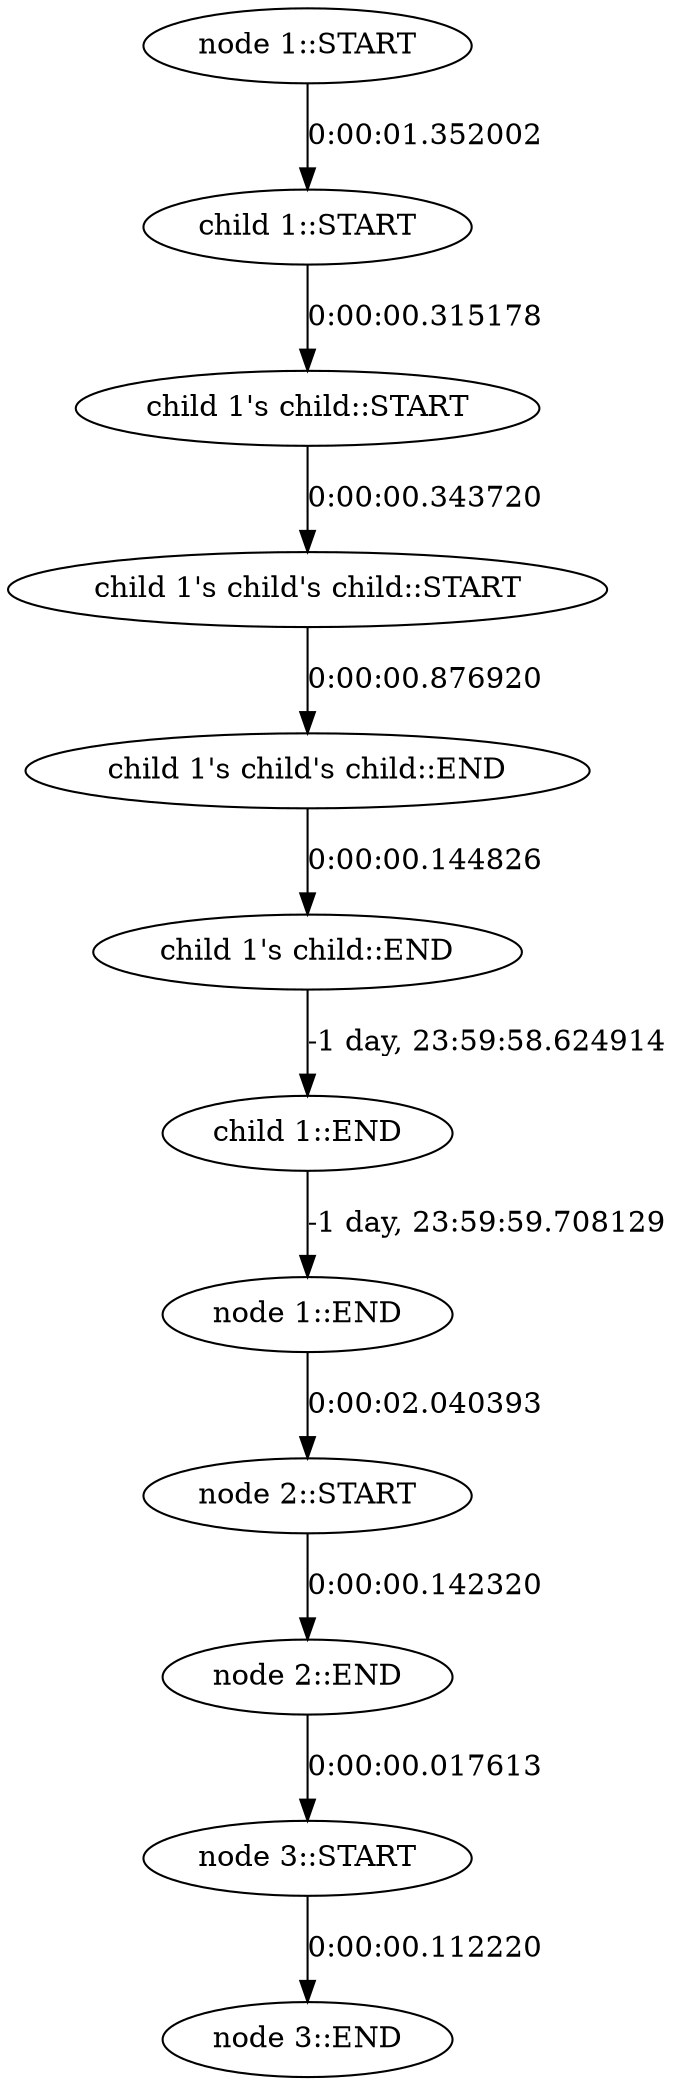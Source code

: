  # 1 R: 3678 usecs 
Digraph {
	a499b6835d9c44979bf13cbd0da04f2b3 [label="node 1::START"]
	aa2bb666960584f2baf2dc718e266484f [label="child 1::START"]
	a698d3177ae9c448680d0a7024a55089c [label="child 1's child::START"]
	a9224bef7966c4684b3524931774e7a42 [label="child 1's child's child::START"]
	a9224bef7966c4684b3524931774e7a42_E [label="child 1's child's child::END"]
	a698d3177ae9c448680d0a7024a55089c_E [label="child 1's child::END"]
	aa2bb666960584f2baf2dc718e266484f_E [label="child 1::END"]
	a499b6835d9c44979bf13cbd0da04f2b3_E [label="node 1::END"]
	aaa48c8417e3e43dcaf6d7f8a2cef1c85 [label="node 2::START"]
	aaa48c8417e3e43dcaf6d7f8a2cef1c85_E [label="node 2::END"]
	a8e5d230089714845a41a6221429db35c [label="node 3::START"]
	a8e5d230089714845a41a6221429db35c_E [label="node 3::END"]
	a499b6835d9c44979bf13cbd0da04f2b3 -> aa2bb666960584f2baf2dc718e266484f [label="0:00:01.352002"]
	aa2bb666960584f2baf2dc718e266484f -> a698d3177ae9c448680d0a7024a55089c [label="0:00:00.315178"]
	a698d3177ae9c448680d0a7024a55089c -> a9224bef7966c4684b3524931774e7a42 [label="0:00:00.343720"]
	a9224bef7966c4684b3524931774e7a42 -> a9224bef7966c4684b3524931774e7a42_E [label="0:00:00.876920"]
	a9224bef7966c4684b3524931774e7a42_E -> a698d3177ae9c448680d0a7024a55089c_E [label="0:00:00.144826"]
	a698d3177ae9c448680d0a7024a55089c_E -> aa2bb666960584f2baf2dc718e266484f_E [label="-1 day, 23:59:58.624914"]
	aa2bb666960584f2baf2dc718e266484f_E -> a499b6835d9c44979bf13cbd0da04f2b3_E [label="-1 day, 23:59:59.708129"]
	a499b6835d9c44979bf13cbd0da04f2b3_E -> aaa48c8417e3e43dcaf6d7f8a2cef1c85 [label="0:00:02.040393"]
	aaa48c8417e3e43dcaf6d7f8a2cef1c85 -> aaa48c8417e3e43dcaf6d7f8a2cef1c85_E [label="0:00:00.142320"]
	aaa48c8417e3e43dcaf6d7f8a2cef1c85_E -> a8e5d230089714845a41a6221429db35c [label="0:00:00.017613"]
	a8e5d230089714845a41a6221429db35c -> a8e5d230089714845a41a6221429db35c_E [label="0:00:00.112220"]
}
